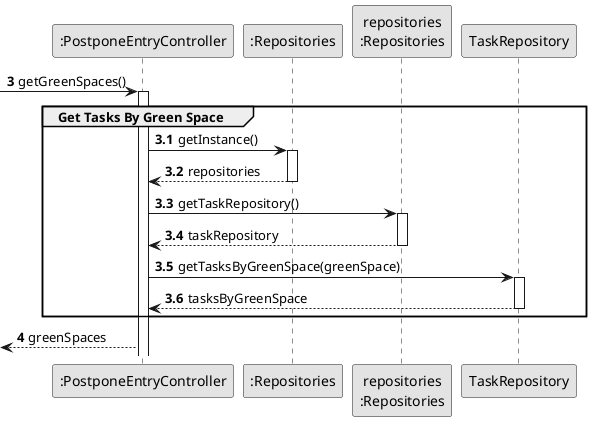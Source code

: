 @startuml
skinparam monochrome true
skinparam packageStyle rectangle
skinparam shadowing false

participant ":PostponeEntryController" as CTRL
participant ":Repositories" as RepositorySingleton
participant "repositories\n:Repositories" as PLAT
participant "TaskRepository" as TaskRepository

autonumber 3
-> CTRL : getGreenSpaces()

autonumber 3.1

activate CTRL
    group Get Tasks By Green Space
           CTRL -> RepositorySingleton : getInstance()
           activate RepositorySingleton

           RepositorySingleton --> CTRL: repositories
           deactivate RepositorySingleton

           CTRL -> PLAT : getTaskRepository()
           activate PLAT

           PLAT --> CTRL: taskRepository
           deactivate PLAT

           CTRL -> TaskRepository : getTasksByGreenSpace(greenSpace)
           activate TaskRepository

           TaskRepository --> CTRL : tasksByGreenSpace
           deactivate TaskRepository

end group
autonumber 4
<-- CTRL : greenSpaces

@enduml
